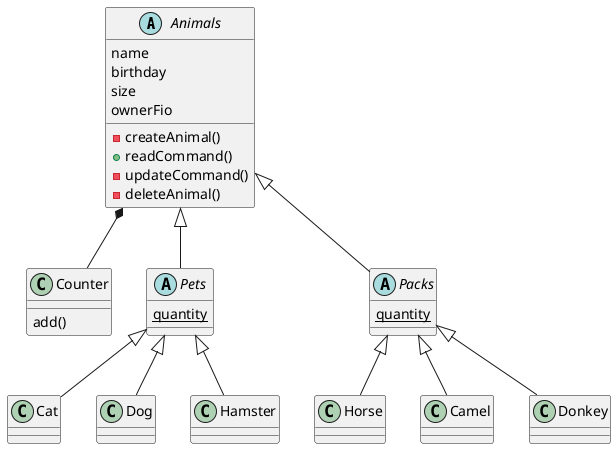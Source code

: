 
@startuml Example
abstract class Animals {
    name
    birthday
    size
    ownerFio
    - createAnimal()
    + readCommand()
    - updateCommand()
    - deleteAnimal()
}

class Counter{
    add()
}

abstract class Pets{
    {static} quantity
}
abstract class Packs{
    {static} quantity
}

Animals <|-- Pets
Animals <|-- Packs 
Animals *-- Counter 

Pets <|-- Cat
Pets <|-- Dog
Pets <|-- Hamster

Packs <|-- Horse
Packs <|-- Camel
Packs <|-- Donkey
@enduml